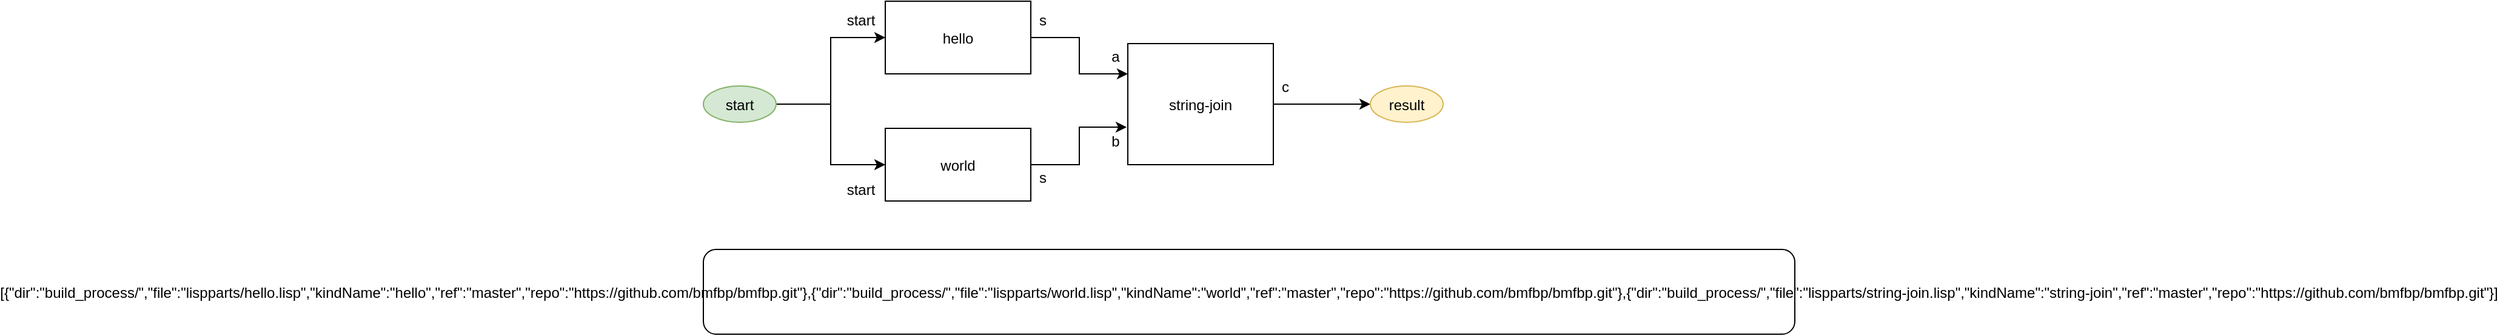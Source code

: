 <mxfile version="13.0.3" type="device"><diagram id="jhMkTHakhqvlcz-DWCh2" name="helloworld"><mxGraphModel dx="2452" dy="816" grid="1" gridSize="10" guides="1" tooltips="1" connect="1" arrows="1" fold="1" page="1" pageScale="1" pageWidth="1100" pageHeight="850" math="0" shadow="0"><root><mxCell id="2I-bv2hPgHFziLa6GiMi-0"/><mxCell id="2I-bv2hPgHFziLa6GiMi-1" parent="2I-bv2hPgHFziLa6GiMi-0"/><mxCell id="2I-bv2hPgHFziLa6GiMi-5" style="edgeStyle=orthogonalEdgeStyle;rounded=0;orthogonalLoop=1;jettySize=auto;html=1;exitX=1;exitY=0.5;exitDx=0;exitDy=0;entryX=0;entryY=0.25;entryDx=0;entryDy=0;" parent="2I-bv2hPgHFziLa6GiMi-1" source="2I-bv2hPgHFziLa6GiMi-2" target="2I-bv2hPgHFziLa6GiMi-4" edge="1"><mxGeometry relative="1" as="geometry"/></mxCell><mxCell id="2I-bv2hPgHFziLa6GiMi-2" value="hello" style="rounded=0;" parent="2I-bv2hPgHFziLa6GiMi-1" vertex="1"><mxGeometry x="200" y="85" width="120" height="60" as="geometry"/></mxCell><mxCell id="2I-bv2hPgHFziLa6GiMi-6" style="edgeStyle=orthogonalEdgeStyle;rounded=0;orthogonalLoop=1;jettySize=auto;html=1;exitX=1;exitY=0.5;exitDx=0;exitDy=0;entryX=-0.008;entryY=0.69;entryDx=0;entryDy=0;entryPerimeter=0;" parent="2I-bv2hPgHFziLa6GiMi-1" source="2I-bv2hPgHFziLa6GiMi-3" target="2I-bv2hPgHFziLa6GiMi-4" edge="1"><mxGeometry relative="1" as="geometry"/></mxCell><mxCell id="2I-bv2hPgHFziLa6GiMi-3" value="world" style="rounded=0;" parent="2I-bv2hPgHFziLa6GiMi-1" vertex="1"><mxGeometry x="200" y="190" width="120" height="60" as="geometry"/></mxCell><mxCell id="2I-bv2hPgHFziLa6GiMi-19" style="edgeStyle=orthogonalEdgeStyle;rounded=0;orthogonalLoop=1;jettySize=auto;html=1;exitX=1;exitY=0.5;exitDx=0;exitDy=0;entryX=0;entryY=0.5;entryDx=0;entryDy=0;" parent="2I-bv2hPgHFziLa6GiMi-1" source="2I-bv2hPgHFziLa6GiMi-4" target="2I-bv2hPgHFziLa6GiMi-18" edge="1"><mxGeometry relative="1" as="geometry"/></mxCell><mxCell id="2I-bv2hPgHFziLa6GiMi-4" value="string-join" style="rounded=0;" parent="2I-bv2hPgHFziLa6GiMi-1" vertex="1"><mxGeometry x="400" y="120" width="120" height="100" as="geometry"/></mxCell><mxCell id="2I-bv2hPgHFziLa6GiMi-7" value="c" style="text;strokeColor=none;fillColor=none;align=center;verticalAlign=middle;rounded=0;" parent="2I-bv2hPgHFziLa6GiMi-1" vertex="1"><mxGeometry x="520" y="145" width="20" height="20" as="geometry"/></mxCell><mxCell id="2I-bv2hPgHFziLa6GiMi-10" value="s" style="text;strokeColor=none;fillColor=none;align=center;verticalAlign=middle;rounded=0;" parent="2I-bv2hPgHFziLa6GiMi-1" vertex="1"><mxGeometry x="320" y="90" width="20" height="20" as="geometry"/></mxCell><mxCell id="2I-bv2hPgHFziLa6GiMi-11" value="s" style="text;strokeColor=none;fillColor=none;align=center;verticalAlign=middle;rounded=0;" parent="2I-bv2hPgHFziLa6GiMi-1" vertex="1"><mxGeometry x="320" y="220" width="20" height="20" as="geometry"/></mxCell><mxCell id="2I-bv2hPgHFziLa6GiMi-12" value="a" style="text;strokeColor=none;fillColor=none;align=center;verticalAlign=middle;rounded=0;" parent="2I-bv2hPgHFziLa6GiMi-1" vertex="1"><mxGeometry x="380" y="120" width="20" height="20" as="geometry"/></mxCell><mxCell id="2I-bv2hPgHFziLa6GiMi-13" value="b" style="text;strokeColor=none;fillColor=none;align=center;verticalAlign=middle;rounded=0;" parent="2I-bv2hPgHFziLa6GiMi-1" vertex="1"><mxGeometry x="380" y="190" width="20" height="20" as="geometry"/></mxCell><mxCell id="2I-bv2hPgHFziLa6GiMi-20" style="edgeStyle=orthogonalEdgeStyle;rounded=0;orthogonalLoop=1;jettySize=auto;html=1;exitX=1;exitY=0.5;exitDx=0;exitDy=0;entryX=0;entryY=0.5;entryDx=0;entryDy=0;" parent="2I-bv2hPgHFziLa6GiMi-1" source="2I-bv2hPgHFziLa6GiMi-17" target="2I-bv2hPgHFziLa6GiMi-2" edge="1"><mxGeometry relative="1" as="geometry"/></mxCell><mxCell id="2I-bv2hPgHFziLa6GiMi-21" style="edgeStyle=orthogonalEdgeStyle;rounded=0;orthogonalLoop=1;jettySize=auto;html=1;exitX=1;exitY=0.5;exitDx=0;exitDy=0;entryX=0;entryY=0.5;entryDx=0;entryDy=0;" parent="2I-bv2hPgHFziLa6GiMi-1" source="2I-bv2hPgHFziLa6GiMi-17" target="2I-bv2hPgHFziLa6GiMi-3" edge="1"><mxGeometry relative="1" as="geometry"/></mxCell><mxCell id="2I-bv2hPgHFziLa6GiMi-17" value="start" style="ellipse;fillColor=#d5e8d4;strokeColor=#82b366;" parent="2I-bv2hPgHFziLa6GiMi-1" vertex="1"><mxGeometry x="50" y="155" width="60" height="30" as="geometry"/></mxCell><mxCell id="2I-bv2hPgHFziLa6GiMi-18" value="result" style="ellipse;fillColor=#fff2cc;strokeColor=#d6b656;" parent="2I-bv2hPgHFziLa6GiMi-1" vertex="1"><mxGeometry x="600" y="155" width="60" height="30" as="geometry"/></mxCell><mxCell id="JWYB0G5ALutQAFQENnBU-0" value="[{&quot;dir&quot;:&quot;build_process/&quot;,&quot;file&quot;:&quot;lispparts/hello.lisp&quot;,&quot;kindName&quot;:&quot;hello&quot;,&quot;ref&quot;:&quot;master&quot;,&quot;repo&quot;:&quot;https://github.com/bmfbp/bmfbp.git&quot;},{&quot;dir&quot;:&quot;build_process/&quot;,&quot;file&quot;:&quot;lispparts/world.lisp&quot;,&quot;kindName&quot;:&quot;world&quot;,&quot;ref&quot;:&quot;master&quot;,&quot;repo&quot;:&quot;https://github.com/bmfbp/bmfbp.git&quot;},{&quot;dir&quot;:&quot;build_process/&quot;,&quot;file&quot;:&quot;lispparts/string-join.lisp&quot;,&quot;kindName&quot;:&quot;string-join&quot;,&quot;ref&quot;:&quot;master&quot;,&quot;repo&quot;:&quot;https://github.com/bmfbp/bmfbp.git&quot;}]" style="rounded=1;" parent="2I-bv2hPgHFziLa6GiMi-1" vertex="1"><mxGeometry x="50" y="290" width="900" height="70" as="geometry"/></mxCell><mxCell id="JWYB0G5ALutQAFQENnBU-1" value="start" style="text;strokeColor=none;fillColor=none;align=center;verticalAlign=middle;rounded=0;" parent="2I-bv2hPgHFziLa6GiMi-1" vertex="1"><mxGeometry x="160" y="90" width="40" height="20" as="geometry"/></mxCell><mxCell id="JWYB0G5ALutQAFQENnBU-2" value="start" style="text;strokeColor=none;fillColor=none;align=center;verticalAlign=middle;rounded=0;" parent="2I-bv2hPgHFziLa6GiMi-1" vertex="1"><mxGeometry x="160" y="230" width="40" height="20" as="geometry"/></mxCell></root></mxGraphModel></diagram></mxfile>